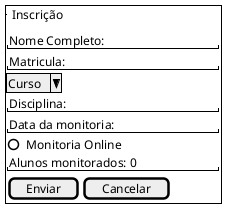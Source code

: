 @startsalt
{+
  {^"Inscrição"}
  "Nome Completo:            "
  "Matricula:                "
  ^Curso^
  "Disciplina:               "
  "Data da monitoria:        "
  ()Monitoria Online
  "Alunos monitorados: 0     "
  {
    [ Enviar ] | [ Cancelar ]
  }
}
@endsalt
